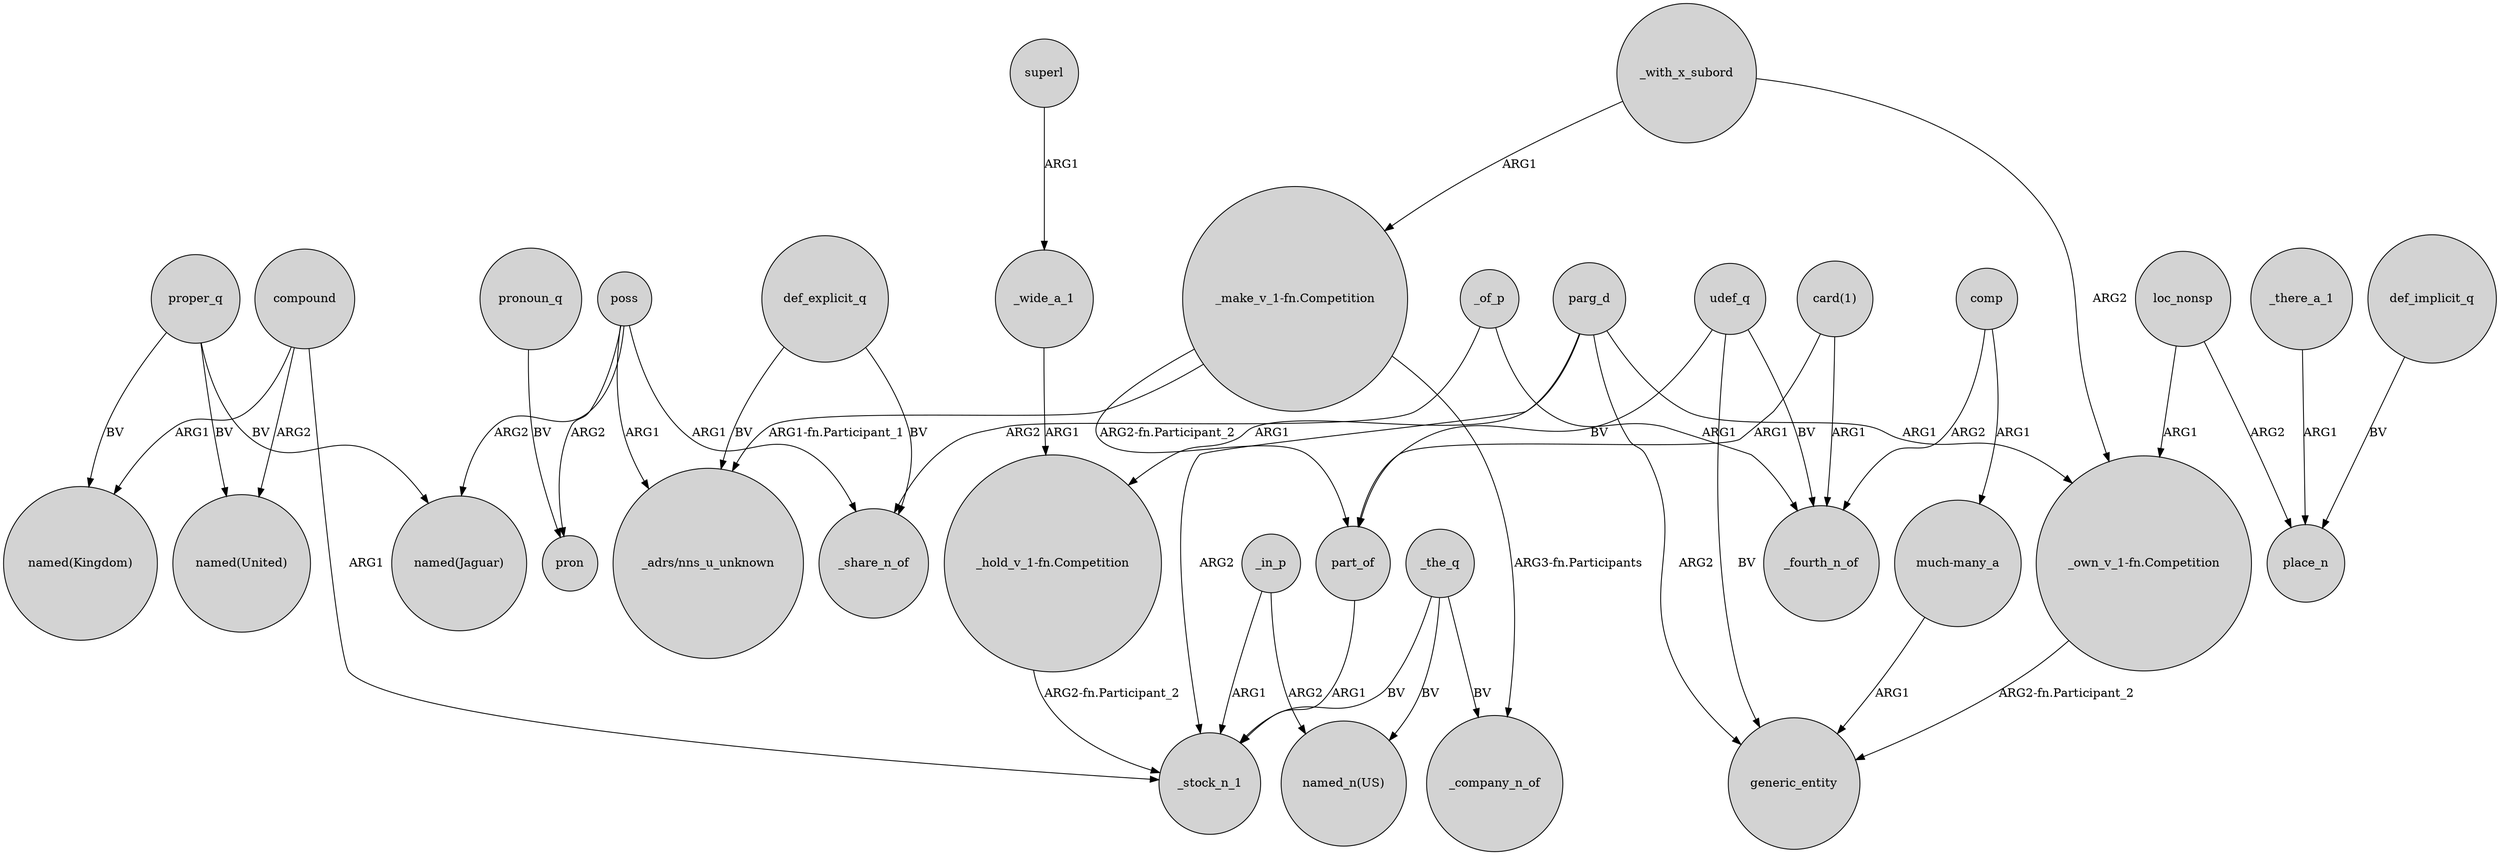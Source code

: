 digraph {
	node [shape=circle style=filled]
	compound -> "named(Kingdom)" [label=ARG1]
	parg_d -> "_hold_v_1-fn.Competition" [label=ARG1]
	part_of -> _stock_n_1 [label=ARG1]
	comp -> _fourth_n_of [label=ARG2]
	_in_p -> _stock_n_1 [label=ARG1]
	def_implicit_q -> place_n [label=BV]
	_in_p -> "named_n(US)" [label=ARG2]
	_the_q -> "named_n(US)" [label=BV]
	parg_d -> "_own_v_1-fn.Competition" [label=ARG1]
	compound -> "named(United)" [label=ARG2]
	udef_q -> part_of [label=BV]
	_there_a_1 -> place_n [label=ARG1]
	_with_x_subord -> "_own_v_1-fn.Competition" [label=ARG2]
	_wide_a_1 -> "_hold_v_1-fn.Competition" [label=ARG1]
	"_own_v_1-fn.Competition" -> generic_entity [label="ARG2-fn.Participant_2"]
	"_make_v_1-fn.Competition" -> "_adrs/nns_u_unknown" [label="ARG1-fn.Participant_1"]
	def_explicit_q -> _share_n_of [label=BV]
	_with_x_subord -> "_make_v_1-fn.Competition" [label=ARG1]
	proper_q -> "named(Kingdom)" [label=BV]
	poss -> "_adrs/nns_u_unknown" [label=ARG1]
	"card(1)" -> part_of [label=ARG1]
	udef_q -> generic_entity [label=BV]
	compound -> _stock_n_1 [label=ARG1]
	pronoun_q -> pron [label=BV]
	_the_q -> _stock_n_1 [label=BV]
	poss -> pron [label=ARG2]
	comp -> "much-many_a" [label=ARG1]
	udef_q -> _fourth_n_of [label=BV]
	_of_p -> _fourth_n_of [label=ARG1]
	"much-many_a" -> generic_entity [label=ARG1]
	poss -> _share_n_of [label=ARG1]
	"_make_v_1-fn.Competition" -> _company_n_of [label="ARG3-fn.Participants"]
	poss -> "named(Jaguar)" [label=ARG2]
	proper_q -> "named(Jaguar)" [label=BV]
	proper_q -> "named(United)" [label=BV]
	"card(1)" -> _fourth_n_of [label=ARG1]
	"_hold_v_1-fn.Competition" -> _stock_n_1 [label="ARG2-fn.Participant_2"]
	def_explicit_q -> "_adrs/nns_u_unknown" [label=BV]
	superl -> _wide_a_1 [label=ARG1]
	loc_nonsp -> place_n [label=ARG2]
	loc_nonsp -> "_own_v_1-fn.Competition" [label=ARG1]
	_the_q -> _company_n_of [label=BV]
	_of_p -> _share_n_of [label=ARG2]
	parg_d -> _stock_n_1 [label=ARG2]
	parg_d -> generic_entity [label=ARG2]
	"_make_v_1-fn.Competition" -> part_of [label="ARG2-fn.Participant_2"]
}

